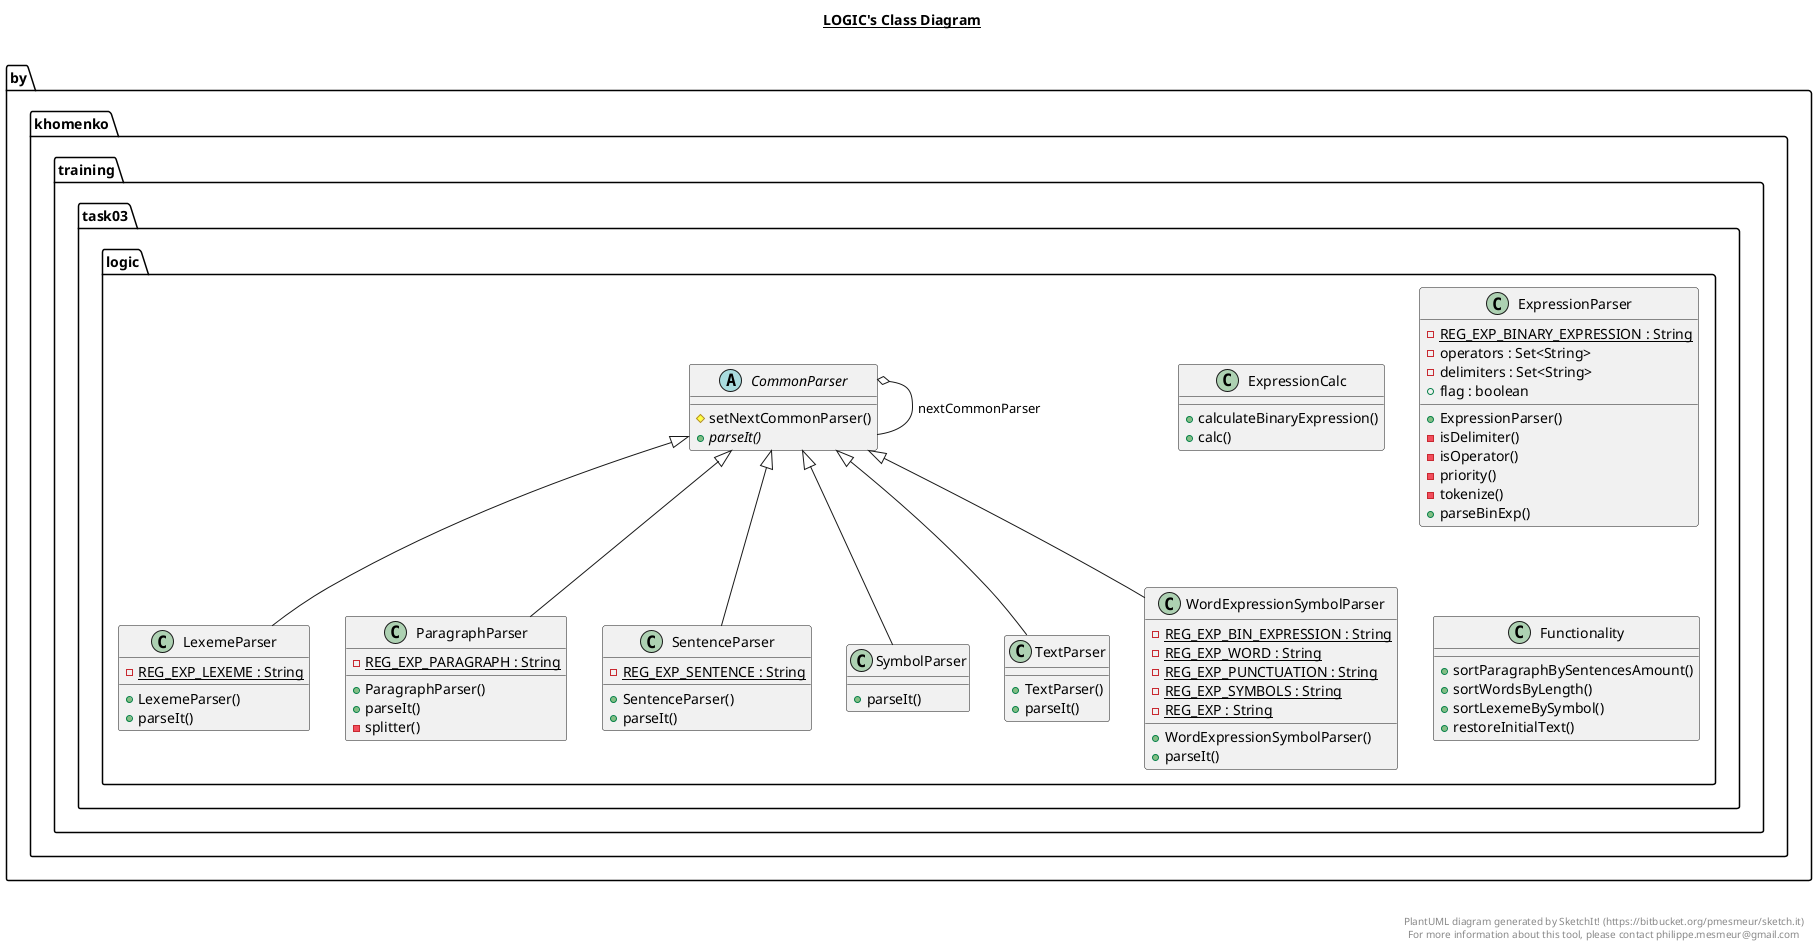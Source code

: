 @startuml

title __LOGIC's Class Diagram__\n

  package by.khomenko.training.task03 {
    package by.khomenko.training.task03.logic {
      abstract class CommonParser {
          # setNextCommonParser()
          {abstract} + parseIt()
      }
    }
  }
  

  package by.khomenko.training.task03 {
    package by.khomenko.training.task03.logic {
      class ExpressionCalc {
          + calculateBinaryExpression()
          + calc()
      }
    }
  }
  

  package by.khomenko.training.task03 {
    package by.khomenko.training.task03.logic {
      class ExpressionParser {
          {static} - REG_EXP_BINARY_EXPRESSION : String
          - operators : Set<String>
          - delimiters : Set<String>
          + flag : boolean
          + ExpressionParser()
          - isDelimiter()
          - isOperator()
          - priority()
          - tokenize()
          + parseBinExp()
      }
    }
  }
  

  package by.khomenko.training.task03 {
    package by.khomenko.training.task03.logic {
      class Functionality {
          + sortParagraphBySentencesAmount()
          + sortWordsByLength()
          + sortLexemeBySymbol()
          + restoreInitialText()
      }
    }
  }
  

  package by.khomenko.training.task03 {
    package by.khomenko.training.task03.logic {
      class LexemeParser {
          {static} - REG_EXP_LEXEME : String
          + LexemeParser()
          + parseIt()
      }
    }
  }
  

  package by.khomenko.training.task03 {
    package by.khomenko.training.task03.logic {
      class ParagraphParser {
          {static} - REG_EXP_PARAGRAPH : String
          + ParagraphParser()
          + parseIt()
          - splitter()
      }
    }
  }
  

  package by.khomenko.training.task03 {
    package by.khomenko.training.task03.logic {
      class SentenceParser {
          {static} - REG_EXP_SENTENCE : String
          + SentenceParser()
          + parseIt()
      }
    }
  }
  

  package by.khomenko.training.task03 {
    package by.khomenko.training.task03.logic {
      class SymbolParser {
          + parseIt()
      }
    }
  }
  

  package by.khomenko.training.task03 {
    package by.khomenko.training.task03.logic {
      class TextParser {
          + TextParser()
          + parseIt()
      }
    }
  }
  

  package by.khomenko.training.task03 {
    package by.khomenko.training.task03.logic {
      class WordExpressionSymbolParser {
          {static} - REG_EXP_BIN_EXPRESSION : String
          {static} - REG_EXP_WORD : String
          {static} - REG_EXP_PUNCTUATION : String
          {static} - REG_EXP_SYMBOLS : String
          {static} - REG_EXP : String
          + WordExpressionSymbolParser()
          + parseIt()
      }
    }
  }
  

  CommonParser o-- CommonParser : nextCommonParser
  LexemeParser -up-|> CommonParser
  ParagraphParser -up-|> CommonParser
  SentenceParser -up-|> CommonParser
  SymbolParser -up-|> CommonParser
  TextParser -up-|> CommonParser
  WordExpressionSymbolParser -up-|> CommonParser


right footer


PlantUML diagram generated by SketchIt! (https://bitbucket.org/pmesmeur/sketch.it)
For more information about this tool, please contact philippe.mesmeur@gmail.com
endfooter

@enduml
